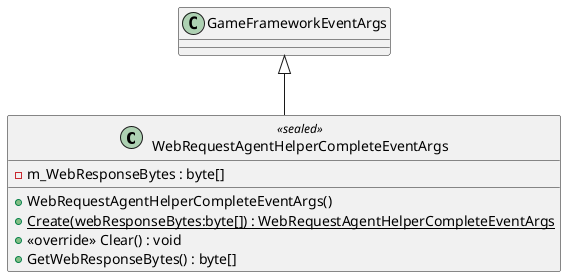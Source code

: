 @startuml
class WebRequestAgentHelperCompleteEventArgs <<sealed>> {
    - m_WebResponseBytes : byte[]
    + WebRequestAgentHelperCompleteEventArgs()
    + {static} Create(webResponseBytes:byte[]) : WebRequestAgentHelperCompleteEventArgs
    + <<override>> Clear() : void
    + GetWebResponseBytes() : byte[]
}
GameFrameworkEventArgs <|-- WebRequestAgentHelperCompleteEventArgs
@enduml
